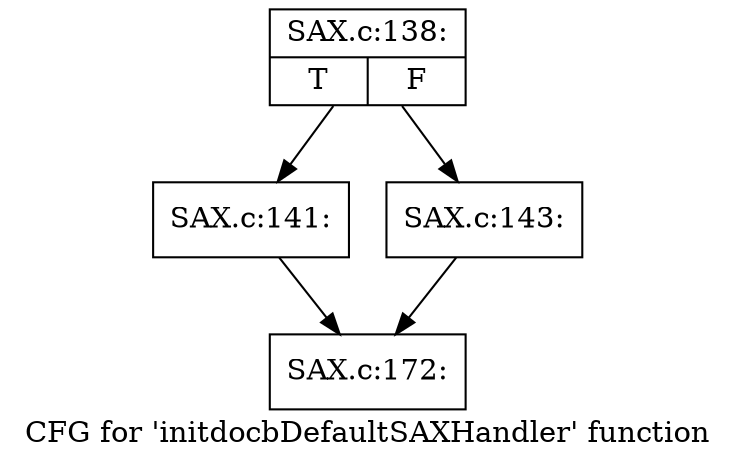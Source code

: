 digraph "CFG for 'initdocbDefaultSAXHandler' function" {
	label="CFG for 'initdocbDefaultSAXHandler' function";

	Node0x4e74350 [shape=record,label="{SAX.c:138:|{<s0>T|<s1>F}}"];
	Node0x4e74350 -> Node0x4e77e60;
	Node0x4e74350 -> Node0x4e78450;
	Node0x4e77e60 [shape=record,label="{SAX.c:141:}"];
	Node0x4e77e60 -> Node0x4e78090;
	Node0x4e78450 [shape=record,label="{SAX.c:143:}"];
	Node0x4e78450 -> Node0x4e78090;
	Node0x4e78090 [shape=record,label="{SAX.c:172:}"];
}
